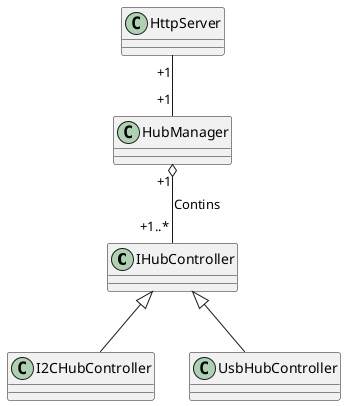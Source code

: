 @startuml

class IHubController {
}
IHubController <|-- I2CHubController
IHubController <|-- UsbHubController

class HubManager {

}

HubManager "+1" o-- "+1..*" IHubController : Contins

class HttpServer {

}

HttpServer "+1" -- "+1" HubManager

@enduml